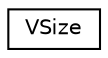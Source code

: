 digraph "Graphical Class Hierarchy"
{
  edge [fontname="Helvetica",fontsize="10",labelfontname="Helvetica",labelfontsize="10"];
  node [fontname="Helvetica",fontsize="10",shape=record];
  rankdir="LR";
  Node1 [label="VSize",height=0.2,width=0.4,color="black", fillcolor="white", style="filled",URL="$class_v_size.html"];
}
